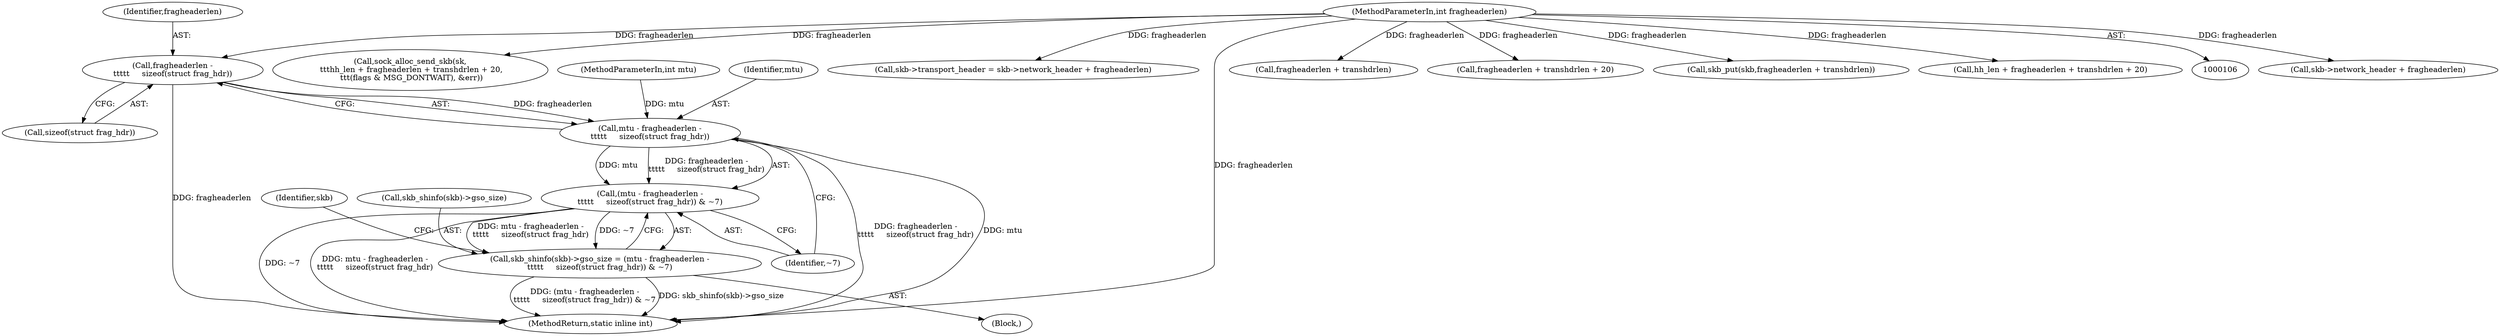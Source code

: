 digraph "0_linux_2811ebac2521ceac84f2bdae402455baa6a7fb47_0@API" {
"1000197" [label="(Call,fragheaderlen -\n\t\t\t\t\t     sizeof(struct frag_hdr))"];
"1000112" [label="(MethodParameterIn,int fragheaderlen)"];
"1000195" [label="(Call,mtu - fragheaderlen -\n\t\t\t\t\t     sizeof(struct frag_hdr))"];
"1000194" [label="(Call,(mtu - fragheaderlen -\n\t\t\t\t\t     sizeof(struct frag_hdr)) & ~7)"];
"1000189" [label="(Call,skb_shinfo(skb)->gso_size = (mtu - fragheaderlen -\n\t\t\t\t\t     sizeof(struct frag_hdr)) & ~7)"];
"1000190" [label="(Call,skb_shinfo(skb)->gso_size)"];
"1000194" [label="(Call,(mtu - fragheaderlen -\n\t\t\t\t\t     sizeof(struct frag_hdr)) & ~7)"];
"1000114" [label="(MethodParameterIn,int mtu)"];
"1000168" [label="(Call,skb->network_header + fragheaderlen)"];
"1000134" [label="(Call,sock_alloc_send_skb(sk,\n \t\t\thh_len + fragheaderlen + transhdrlen + 20,\n \t\t\t(flags & MSG_DONTWAIT), &err))"];
"1000195" [label="(Call,mtu - fragheaderlen -\n\t\t\t\t\t     sizeof(struct frag_hdr))"];
"1000164" [label="(Call,skb->transport_header = skb->network_header + fragheaderlen)"];
"1000159" [label="(Call,fragheaderlen + transhdrlen)"];
"1000198" [label="(Identifier,fragheaderlen)"];
"1000138" [label="(Call,fragheaderlen + transhdrlen + 20)"];
"1000157" [label="(Call,skb_put(skb,fragheaderlen + transhdrlen))"];
"1000197" [label="(Call,fragheaderlen -\n\t\t\t\t\t     sizeof(struct frag_hdr))"];
"1000130" [label="(Block,)"];
"1000205" [label="(Identifier,skb)"];
"1000201" [label="(Identifier,~7)"];
"1000189" [label="(Call,skb_shinfo(skb)->gso_size = (mtu - fragheaderlen -\n\t\t\t\t\t     sizeof(struct frag_hdr)) & ~7)"];
"1000112" [label="(MethodParameterIn,int fragheaderlen)"];
"1000235" [label="(MethodReturn,static inline int)"];
"1000196" [label="(Identifier,mtu)"];
"1000199" [label="(Call,sizeof(struct frag_hdr))"];
"1000136" [label="(Call,hh_len + fragheaderlen + transhdrlen + 20)"];
"1000197" -> "1000195"  [label="AST: "];
"1000197" -> "1000199"  [label="CFG: "];
"1000198" -> "1000197"  [label="AST: "];
"1000199" -> "1000197"  [label="AST: "];
"1000195" -> "1000197"  [label="CFG: "];
"1000197" -> "1000235"  [label="DDG: fragheaderlen"];
"1000197" -> "1000195"  [label="DDG: fragheaderlen"];
"1000112" -> "1000197"  [label="DDG: fragheaderlen"];
"1000112" -> "1000106"  [label="AST: "];
"1000112" -> "1000235"  [label="DDG: fragheaderlen"];
"1000112" -> "1000134"  [label="DDG: fragheaderlen"];
"1000112" -> "1000136"  [label="DDG: fragheaderlen"];
"1000112" -> "1000138"  [label="DDG: fragheaderlen"];
"1000112" -> "1000157"  [label="DDG: fragheaderlen"];
"1000112" -> "1000159"  [label="DDG: fragheaderlen"];
"1000112" -> "1000164"  [label="DDG: fragheaderlen"];
"1000112" -> "1000168"  [label="DDG: fragheaderlen"];
"1000195" -> "1000194"  [label="AST: "];
"1000196" -> "1000195"  [label="AST: "];
"1000201" -> "1000195"  [label="CFG: "];
"1000195" -> "1000235"  [label="DDG: fragheaderlen -\n\t\t\t\t\t     sizeof(struct frag_hdr)"];
"1000195" -> "1000235"  [label="DDG: mtu"];
"1000195" -> "1000194"  [label="DDG: mtu"];
"1000195" -> "1000194"  [label="DDG: fragheaderlen -\n\t\t\t\t\t     sizeof(struct frag_hdr)"];
"1000114" -> "1000195"  [label="DDG: mtu"];
"1000194" -> "1000189"  [label="AST: "];
"1000194" -> "1000201"  [label="CFG: "];
"1000201" -> "1000194"  [label="AST: "];
"1000189" -> "1000194"  [label="CFG: "];
"1000194" -> "1000235"  [label="DDG: ~7"];
"1000194" -> "1000235"  [label="DDG: mtu - fragheaderlen -\n\t\t\t\t\t     sizeof(struct frag_hdr)"];
"1000194" -> "1000189"  [label="DDG: mtu - fragheaderlen -\n\t\t\t\t\t     sizeof(struct frag_hdr)"];
"1000194" -> "1000189"  [label="DDG: ~7"];
"1000189" -> "1000130"  [label="AST: "];
"1000190" -> "1000189"  [label="AST: "];
"1000205" -> "1000189"  [label="CFG: "];
"1000189" -> "1000235"  [label="DDG: (mtu - fragheaderlen -\n\t\t\t\t\t     sizeof(struct frag_hdr)) & ~7"];
"1000189" -> "1000235"  [label="DDG: skb_shinfo(skb)->gso_size"];
}
